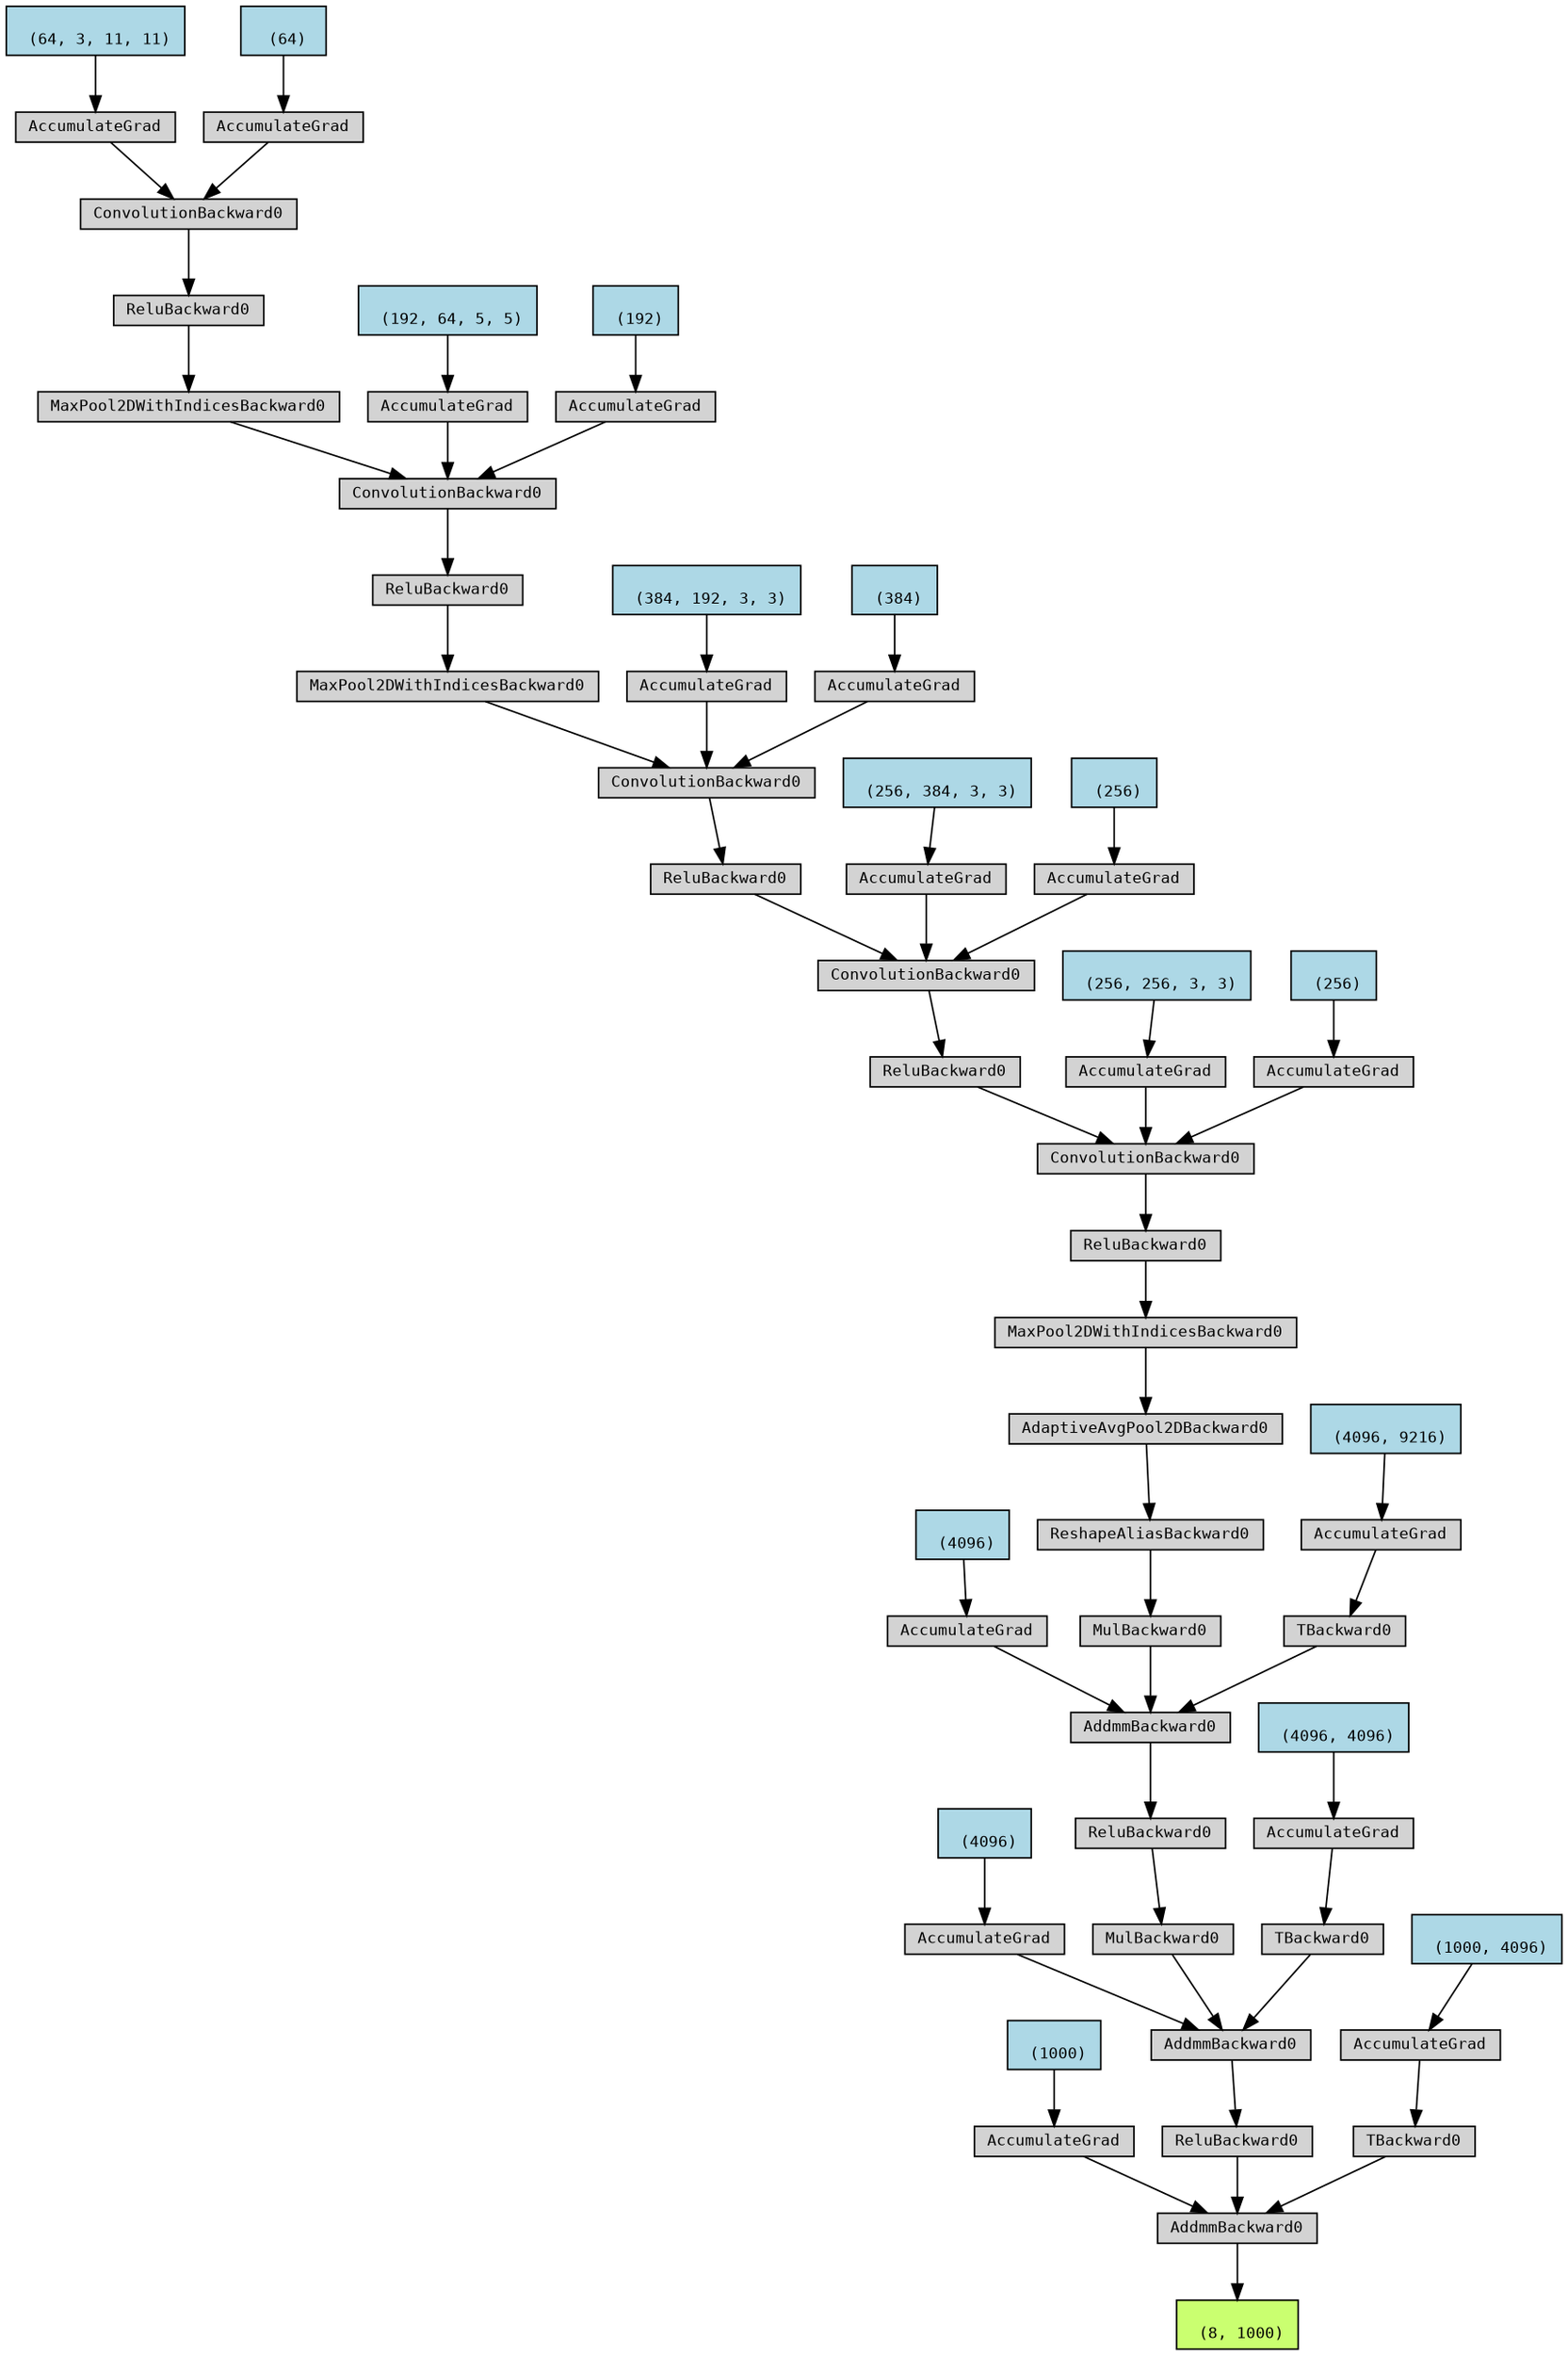 digraph {
	graph [size="17.25,17.25"]
	node [align=left fontname=monospace fontsize=10 height=0.2 ranksep=0.1 shape=box style=filled]
	2215018029920 [label="
 (8, 1000)" fillcolor=darkolivegreen1]
	2215017920208 [label=AddmmBackward0]
	2215017920544 -> 2215017920208
	2215017954976 [label="
 (1000)" fillcolor=lightblue]
	2215017954976 -> 2215017920544
	2215017920544 [label=AccumulateGrad]
	2215017919104 -> 2215017920208
	2215017919104 [label=ReluBackward0]
	2215017920304 -> 2215017919104
	2215017920304 [label=AddmmBackward0]
	2215017920928 -> 2215017920304
	2215017954816 [label="
 (4096)" fillcolor=lightblue]
	2215017954816 -> 2215017920928
	2215017920928 [label=AccumulateGrad]
	2215017920832 -> 2215017920304
	2215017920832 [label=MulBackward0]
	2215017921024 -> 2215017920832
	2215017921024 [label=ReluBackward0]
	2215017921072 -> 2215017921024
	2215017921072 [label=AddmmBackward0]
	2215017921120 -> 2215017921072
	2215017954656 [label="
 (4096)" fillcolor=lightblue]
	2215017954656 -> 2215017921120
	2215017921120 [label=AccumulateGrad]
	2215017921168 -> 2215017921072
	2215017921168 [label=MulBackward0]
	2215017921264 -> 2215017921168
	2215017921264 [label=ReshapeAliasBackward0]
	2215017921456 -> 2215017921264
	2215017921456 [label=AdaptiveAvgPool2DBackward0]
	2215017921552 -> 2215017921456
	2215017921552 [label=MaxPool2DWithIndicesBackward0]
	2215017921696 -> 2215017921552
	2215017921696 [label=ReluBackward0]
	2215017921792 -> 2215017921696
	2215017921792 [label=ConvolutionBackward0]
	2215017921888 -> 2215017921792
	2215017921888 [label=ReluBackward0]
	2215017922080 -> 2215017921888
	2215017922080 [label=ConvolutionBackward0]
	2215017922224 -> 2215017922080
	2215017922224 [label=ReluBackward0]
	2215017922416 -> 2215017922224
	2215017922416 [label=ConvolutionBackward0]
	2215017922512 -> 2215017922416
	2215017922512 [label=MaxPool2DWithIndicesBackward0]
	2215018049696 -> 2215017922512
	2215018049696 [label=ReluBackward0]
	2215018049840 -> 2215018049696
	2215018049840 [label=ConvolutionBackward0]
	2215018049984 -> 2215018049840
	2215018049984 [label=MaxPool2DWithIndicesBackward0]
	2215018050176 -> 2215018049984
	2215018050176 [label=ReluBackward0]
	2215018050320 -> 2215018050176
	2215018050320 [label=ConvolutionBackward0]
	2215018050464 -> 2215018050320
	2215017953456 [label="
 (64, 3, 11, 11)" fillcolor=lightblue]
	2215017953456 -> 2215018050464
	2215018050464 [label=AccumulateGrad]
	2215018050416 -> 2215018050320
	2215017953536 [label="
 (64)" fillcolor=lightblue]
	2215017953536 -> 2215018050416
	2215018050416 [label=AccumulateGrad]
	2215018049936 -> 2215018049840
	2215017953696 [label="
 (192, 64, 5, 5)" fillcolor=lightblue]
	2215017953696 -> 2215018049936
	2215018049936 [label=AccumulateGrad]
	2215018049888 -> 2215018049840
	2215017953776 [label="
 (192)" fillcolor=lightblue]
	2215017953776 -> 2215018049888
	2215018049888 [label=AccumulateGrad]
	2215017922464 -> 2215017922416
	2215017953936 [label="
 (384, 192, 3, 3)" fillcolor=lightblue]
	2215017953936 -> 2215017922464
	2215017922464 [label=AccumulateGrad]
	2215017921648 -> 2215017922416
	2215017954016 [label="
 (384)" fillcolor=lightblue]
	2215017954016 -> 2215017921648
	2215017921648 [label=AccumulateGrad]
	2215017922176 -> 2215017922080
	2215017954176 [label="
 (256, 384, 3, 3)" fillcolor=lightblue]
	2215017954176 -> 2215017922176
	2215017922176 [label=AccumulateGrad]
	2215017922128 -> 2215017922080
	2215017954256 [label="
 (256)" fillcolor=lightblue]
	2215017954256 -> 2215017922128
	2215017922128 [label=AccumulateGrad]
	2215017921840 -> 2215017921792
	2215017954416 [label="
 (256, 256, 3, 3)" fillcolor=lightblue]
	2215017954416 -> 2215017921840
	2215017921840 [label=AccumulateGrad]
	2215017921360 -> 2215017921792
	2215017954496 [label="
 (256)" fillcolor=lightblue]
	2215017954496 -> 2215017921360
	2215017921360 [label=AccumulateGrad]
	2215017920784 -> 2215017921072
	2215017920784 [label=TBackward0]
	2215017921504 -> 2215017920784
	2215017954576 [label="
 (4096, 9216)" fillcolor=lightblue]
	2215017954576 -> 2215017921504
	2215017921504 [label=AccumulateGrad]
	2215017920640 -> 2215017920304
	2215017920640 [label=TBackward0]
	2215017921216 -> 2215017920640
	2215017954736 [label="
 (4096, 4096)" fillcolor=lightblue]
	2215017954736 -> 2215017921216
	2215017921216 [label=AccumulateGrad]
	2215017920160 -> 2215017920208
	2215017920160 [label=TBackward0]
	2215017920976 -> 2215017920160
	2215017954896 [label="
 (1000, 4096)" fillcolor=lightblue]
	2215017954896 -> 2215017920976
	2215017920976 [label=AccumulateGrad]
	2215017920208 -> 2215018029920
}
